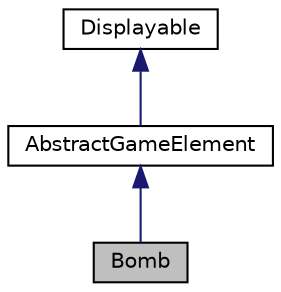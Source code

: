 digraph "Bomb"
{
 // LATEX_PDF_SIZE
  edge [fontname="Helvetica",fontsize="10",labelfontname="Helvetica",labelfontsize="10"];
  node [fontname="Helvetica",fontsize="10",shape=record];
  Node1 [label="Bomb",height=0.2,width=0.4,color="black", fillcolor="grey75", style="filled", fontcolor="black",tooltip="Classe représentant les bombes."];
  Node2 -> Node1 [dir="back",color="midnightblue",fontsize="10",style="solid",fontname="Helvetica"];
  Node2 [label="AbstractGameElement",height=0.2,width=0.4,color="black", fillcolor="white", style="filled",URL="$classAbstractGameElement.html",tooltip="Classe abstraite regroupant tous les élements de jeux, comme les blocs, les power ups ou les joueurs."];
  Node3 -> Node2 [dir="back",color="midnightblue",fontsize="10",style="solid",fontname="Helvetica"];
  Node3 [label="Displayable",height=0.2,width=0.4,color="black", fillcolor="white", style="filled",URL="$classDisplayable.html",tooltip=" "];
}
